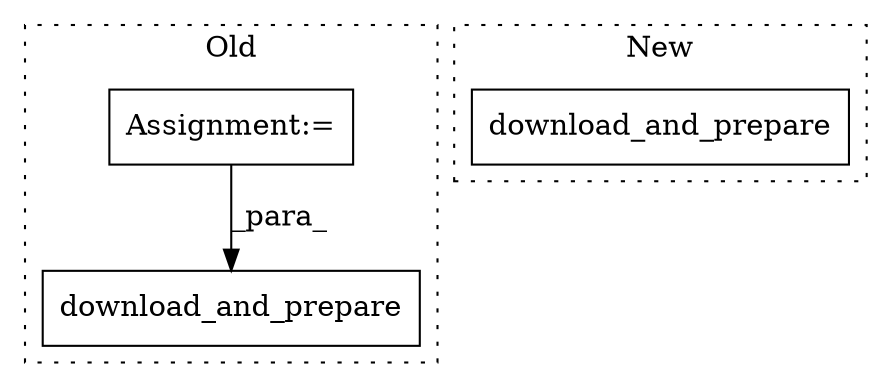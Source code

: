 digraph G {
subgraph cluster0 {
1 [label="download_and_prepare" a="32" s="1729,1828" l="21,1" shape="box"];
3 [label="Assignment:=" a="7" s="1330" l="1" shape="box"];
label = "Old";
style="dotted";
}
subgraph cluster1 {
2 [label="download_and_prepare" a="32" s="2748,2781" l="21,1" shape="box"];
label = "New";
style="dotted";
}
3 -> 1 [label="_para_"];
}